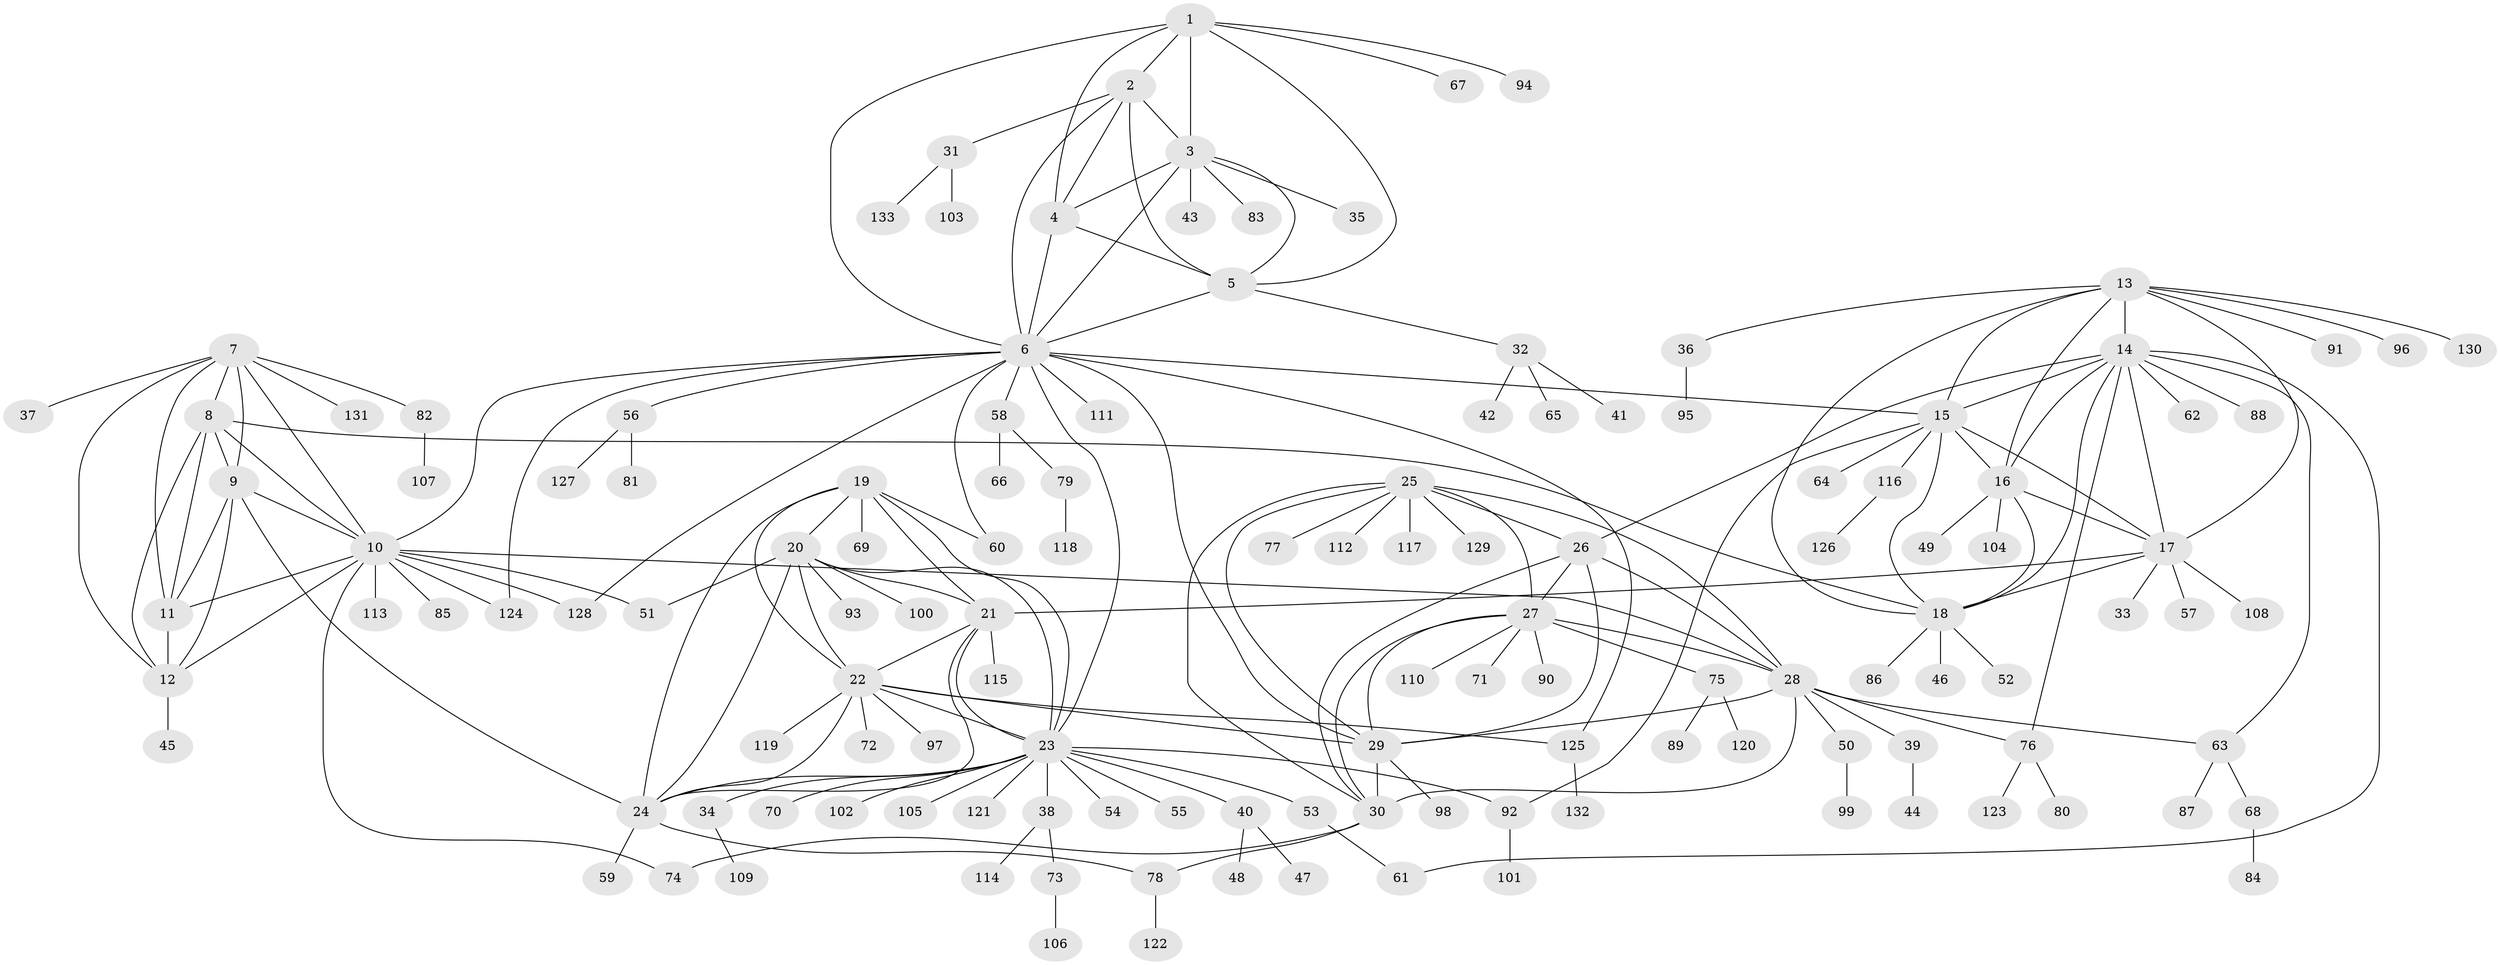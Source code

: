 // coarse degree distribution, {8: 0.07462686567164178, 3: 0.04477611940298507, 1: 0.5074626865671642, 2: 0.1791044776119403, 5: 0.04477611940298507, 6: 0.05970149253731343, 13: 0.014925373134328358, 7: 0.014925373134328358, 4: 0.029850746268656716, 11: 0.029850746268656716}
// Generated by graph-tools (version 1.1) at 2025/37/03/04/25 23:37:40]
// undirected, 133 vertices, 199 edges
graph export_dot {
  node [color=gray90,style=filled];
  1;
  2;
  3;
  4;
  5;
  6;
  7;
  8;
  9;
  10;
  11;
  12;
  13;
  14;
  15;
  16;
  17;
  18;
  19;
  20;
  21;
  22;
  23;
  24;
  25;
  26;
  27;
  28;
  29;
  30;
  31;
  32;
  33;
  34;
  35;
  36;
  37;
  38;
  39;
  40;
  41;
  42;
  43;
  44;
  45;
  46;
  47;
  48;
  49;
  50;
  51;
  52;
  53;
  54;
  55;
  56;
  57;
  58;
  59;
  60;
  61;
  62;
  63;
  64;
  65;
  66;
  67;
  68;
  69;
  70;
  71;
  72;
  73;
  74;
  75;
  76;
  77;
  78;
  79;
  80;
  81;
  82;
  83;
  84;
  85;
  86;
  87;
  88;
  89;
  90;
  91;
  92;
  93;
  94;
  95;
  96;
  97;
  98;
  99;
  100;
  101;
  102;
  103;
  104;
  105;
  106;
  107;
  108;
  109;
  110;
  111;
  112;
  113;
  114;
  115;
  116;
  117;
  118;
  119;
  120;
  121;
  122;
  123;
  124;
  125;
  126;
  127;
  128;
  129;
  130;
  131;
  132;
  133;
  1 -- 2;
  1 -- 3;
  1 -- 4;
  1 -- 5;
  1 -- 6;
  1 -- 67;
  1 -- 94;
  2 -- 3;
  2 -- 4;
  2 -- 5;
  2 -- 6;
  2 -- 31;
  3 -- 4;
  3 -- 5;
  3 -- 6;
  3 -- 35;
  3 -- 43;
  3 -- 83;
  4 -- 5;
  4 -- 6;
  5 -- 6;
  5 -- 32;
  6 -- 10;
  6 -- 15;
  6 -- 23;
  6 -- 29;
  6 -- 56;
  6 -- 58;
  6 -- 60;
  6 -- 111;
  6 -- 124;
  6 -- 125;
  6 -- 128;
  7 -- 8;
  7 -- 9;
  7 -- 10;
  7 -- 11;
  7 -- 12;
  7 -- 37;
  7 -- 82;
  7 -- 131;
  8 -- 9;
  8 -- 10;
  8 -- 11;
  8 -- 12;
  8 -- 18;
  9 -- 10;
  9 -- 11;
  9 -- 12;
  9 -- 24;
  10 -- 11;
  10 -- 12;
  10 -- 28;
  10 -- 51;
  10 -- 74;
  10 -- 85;
  10 -- 113;
  10 -- 124;
  10 -- 128;
  11 -- 12;
  12 -- 45;
  13 -- 14;
  13 -- 15;
  13 -- 16;
  13 -- 17;
  13 -- 18;
  13 -- 36;
  13 -- 91;
  13 -- 96;
  13 -- 130;
  14 -- 15;
  14 -- 16;
  14 -- 17;
  14 -- 18;
  14 -- 26;
  14 -- 61;
  14 -- 62;
  14 -- 63;
  14 -- 76;
  14 -- 88;
  15 -- 16;
  15 -- 17;
  15 -- 18;
  15 -- 64;
  15 -- 92;
  15 -- 116;
  16 -- 17;
  16 -- 18;
  16 -- 49;
  16 -- 104;
  17 -- 18;
  17 -- 21;
  17 -- 33;
  17 -- 57;
  17 -- 108;
  18 -- 46;
  18 -- 52;
  18 -- 86;
  19 -- 20;
  19 -- 21;
  19 -- 22;
  19 -- 23;
  19 -- 24;
  19 -- 60;
  19 -- 69;
  20 -- 21;
  20 -- 22;
  20 -- 23;
  20 -- 24;
  20 -- 51;
  20 -- 93;
  20 -- 100;
  21 -- 22;
  21 -- 23;
  21 -- 24;
  21 -- 115;
  22 -- 23;
  22 -- 24;
  22 -- 29;
  22 -- 72;
  22 -- 97;
  22 -- 119;
  22 -- 125;
  23 -- 24;
  23 -- 34;
  23 -- 38;
  23 -- 40;
  23 -- 53;
  23 -- 54;
  23 -- 55;
  23 -- 70;
  23 -- 92;
  23 -- 102;
  23 -- 105;
  23 -- 121;
  24 -- 59;
  24 -- 78;
  25 -- 26;
  25 -- 27;
  25 -- 28;
  25 -- 29;
  25 -- 30;
  25 -- 77;
  25 -- 112;
  25 -- 117;
  25 -- 129;
  26 -- 27;
  26 -- 28;
  26 -- 29;
  26 -- 30;
  27 -- 28;
  27 -- 29;
  27 -- 30;
  27 -- 71;
  27 -- 75;
  27 -- 90;
  27 -- 110;
  28 -- 29;
  28 -- 30;
  28 -- 39;
  28 -- 50;
  28 -- 63;
  28 -- 76;
  29 -- 30;
  29 -- 98;
  30 -- 74;
  30 -- 78;
  31 -- 103;
  31 -- 133;
  32 -- 41;
  32 -- 42;
  32 -- 65;
  34 -- 109;
  36 -- 95;
  38 -- 73;
  38 -- 114;
  39 -- 44;
  40 -- 47;
  40 -- 48;
  50 -- 99;
  53 -- 61;
  56 -- 81;
  56 -- 127;
  58 -- 66;
  58 -- 79;
  63 -- 68;
  63 -- 87;
  68 -- 84;
  73 -- 106;
  75 -- 89;
  75 -- 120;
  76 -- 80;
  76 -- 123;
  78 -- 122;
  79 -- 118;
  82 -- 107;
  92 -- 101;
  116 -- 126;
  125 -- 132;
}
